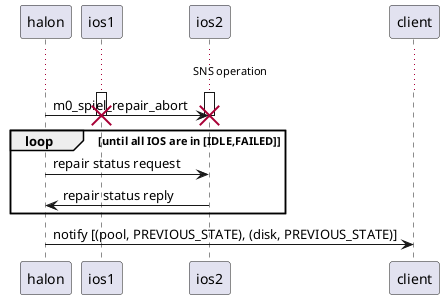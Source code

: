 @startuml
participant halon
participant ios1
participant ios2
participant client

activate ios1
activate ios2
... SNS operation ...
halon -> ios2: m0_spiel_repair_abort
destroy ios1
destroy ios2
loop until all IOS are in [IDLE,FAILED]
  halon -> ios2: repair status request
  ios2  -> halon: repair status reply
end
halon -> client: notify [(pool, PREVIOUS_STATE), (disk, PREVIOUS_STATE)]

@enduml
